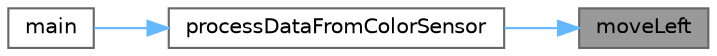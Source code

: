 digraph "moveLeft"
{
 // LATEX_PDF_SIZE
  bgcolor="transparent";
  edge [fontname=Helvetica,fontsize=10,labelfontname=Helvetica,labelfontsize=10];
  node [fontname=Helvetica,fontsize=10,shape=box,height=0.2,width=0.4];
  rankdir="RL";
  Node1 [id="Node000001",label="moveLeft",height=0.2,width=0.4,color="gray40", fillcolor="grey60", style="filled", fontcolor="black",tooltip="Moves servo to leftmost position."];
  Node1 -> Node2 [id="edge1_Node000001_Node000002",dir="back",color="steelblue1",style="solid",tooltip=" "];
  Node2 [id="Node000002",label="processDataFromColorSensor",height=0.2,width=0.4,color="grey40", fillcolor="white", style="filled",URL="$_w_i_f_i_8c.html#adfdfdb1d0c086404094887e826ac154e",tooltip="Processes received data from the color sensor."];
  Node2 -> Node3 [id="edge2_Node000002_Node000003",dir="back",color="steelblue1",style="solid",tooltip=" "];
  Node3 [id="Node000003",label="main",height=0.2,width=0.4,color="grey40", fillcolor="white", style="filled",URL="$main_8c.html#a840291bc02cba5474a4cb46a9b9566fe",tooltip="Main application function."];
}
